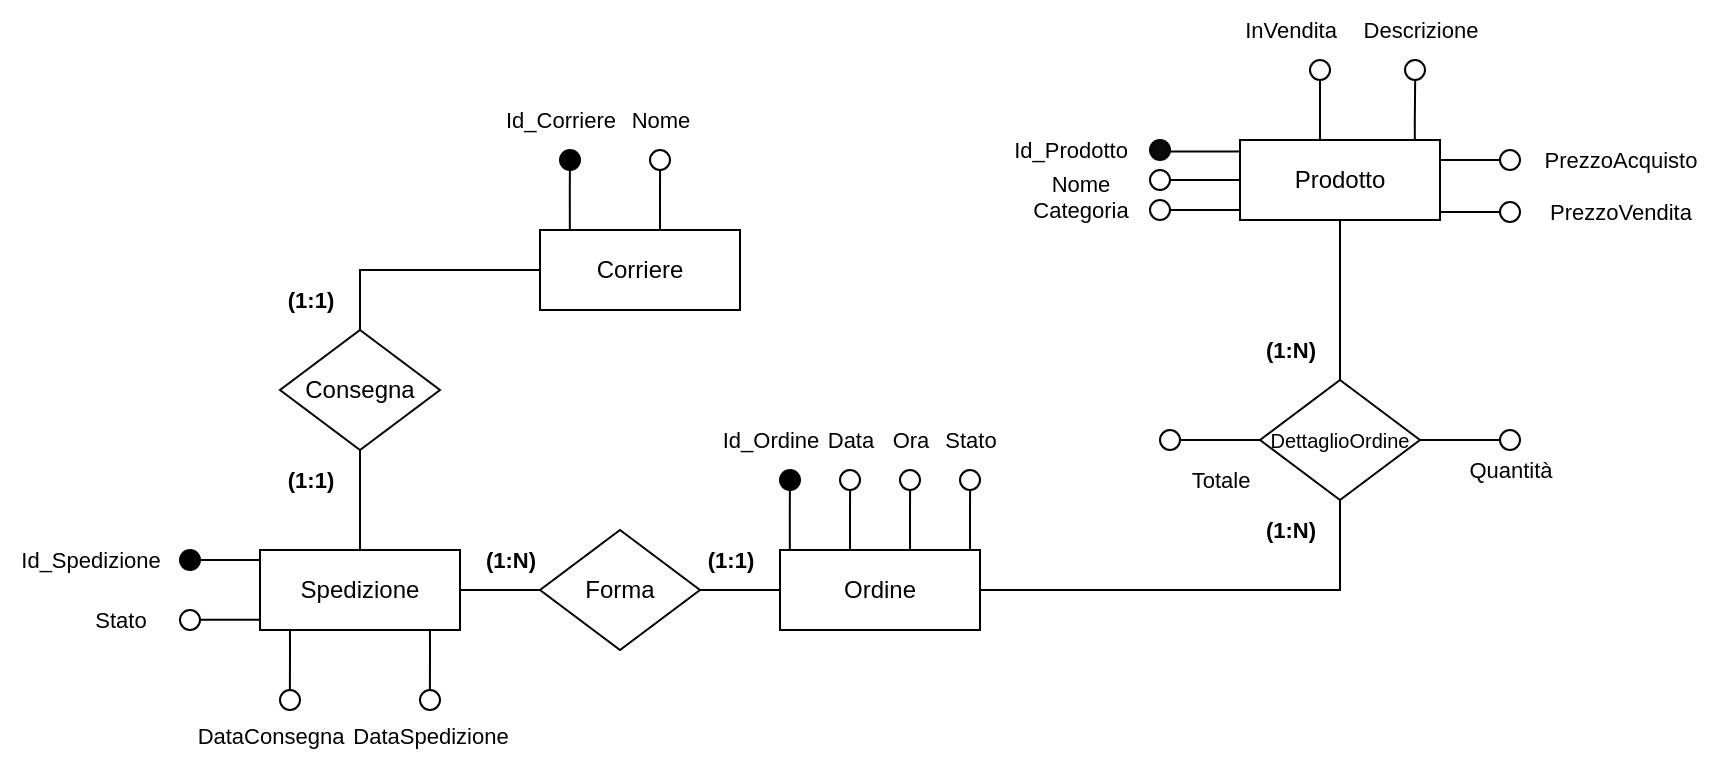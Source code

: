 <mxfile version="25.0.1">
  <diagram name="Page-1" id="EHbDZYoHjk3vQe8Ejhvv">
    <mxGraphModel dx="2882" dy="618" grid="1" gridSize="10" guides="1" tooltips="1" connect="1" arrows="1" fold="1" page="1" pageScale="1" pageWidth="850" pageHeight="1100" math="0" shadow="0">
      <root>
        <mxCell id="0" />
        <mxCell id="1" parent="0" />
        <mxCell id="3pYKi4AClHYdLQsbnEup-156" style="edgeStyle=orthogonalEdgeStyle;shape=connector;rounded=0;orthogonalLoop=1;jettySize=auto;html=1;exitX=0.25;exitY=0;exitDx=0;exitDy=0;strokeColor=default;align=center;verticalAlign=middle;fontFamily=Helvetica;fontSize=11;fontColor=default;labelBackgroundColor=default;endArrow=none;endFill=0;" parent="1" edge="1">
          <mxGeometry relative="1" as="geometry">
            <mxPoint x="-515.05" y="370" as="targetPoint" />
            <mxPoint x="-515.08" y="400" as="sourcePoint" />
            <Array as="points">
              <mxPoint x="-515.08" y="380" />
              <mxPoint x="-515.08" y="380" />
            </Array>
          </mxGeometry>
        </mxCell>
        <mxCell id="3pYKi4AClHYdLQsbnEup-157" value="" style="ellipse;whiteSpace=wrap;html=1;aspect=fixed;fontFamily=Helvetica;fontSize=11;fontColor=default;labelBackgroundColor=default;fillColor=#000000;" parent="1" vertex="1">
          <mxGeometry x="-520" y="360" width="10" height="10" as="geometry" />
        </mxCell>
        <mxCell id="3pYKi4AClHYdLQsbnEup-222" value="" style="ellipse;whiteSpace=wrap;html=1;aspect=fixed;fontFamily=Helvetica;fontSize=11;fontColor=default;labelBackgroundColor=default;" parent="1" vertex="1">
          <mxGeometry x="-490" y="360" width="10" height="10" as="geometry" />
        </mxCell>
        <mxCell id="3pYKi4AClHYdLQsbnEup-223" style="edgeStyle=orthogonalEdgeStyle;shape=connector;rounded=0;orthogonalLoop=1;jettySize=auto;html=1;exitX=0.25;exitY=0;exitDx=0;exitDy=0;strokeColor=default;align=center;verticalAlign=middle;fontFamily=Helvetica;fontSize=11;fontColor=default;labelBackgroundColor=default;endArrow=none;endFill=0;" parent="1" edge="1">
          <mxGeometry relative="1" as="geometry">
            <mxPoint x="-484.95" y="370" as="targetPoint" />
            <mxPoint x="-484.98" y="400" as="sourcePoint" />
            <Array as="points">
              <mxPoint x="-484.98" y="380" />
              <mxPoint x="-484.98" y="380" />
            </Array>
          </mxGeometry>
        </mxCell>
        <mxCell id="3pYKi4AClHYdLQsbnEup-246" style="edgeStyle=orthogonalEdgeStyle;shape=connector;rounded=0;orthogonalLoop=1;jettySize=auto;html=1;entryX=1;entryY=0.5;entryDx=0;entryDy=0;strokeColor=default;align=center;verticalAlign=middle;fontFamily=Helvetica;fontSize=11;fontColor=default;labelBackgroundColor=default;endArrow=none;endFill=0;" parent="1" source="3pYKi4AClHYdLQsbnEup-224" target="3pYKi4AClHYdLQsbnEup-228" edge="1">
          <mxGeometry relative="1" as="geometry" />
        </mxCell>
        <mxCell id="3pYKi4AClHYdLQsbnEup-326" style="edgeStyle=orthogonalEdgeStyle;shape=connector;rounded=0;orthogonalLoop=1;jettySize=auto;html=1;entryX=0.5;entryY=1;entryDx=0;entryDy=0;strokeColor=default;align=center;verticalAlign=middle;fontFamily=Helvetica;fontSize=11;fontColor=default;labelBackgroundColor=default;endArrow=none;endFill=0;" parent="1" source="3pYKi4AClHYdLQsbnEup-224" target="3pYKi4AClHYdLQsbnEup-288" edge="1">
          <mxGeometry relative="1" as="geometry" />
        </mxCell>
        <mxCell id="3pYKi4AClHYdLQsbnEup-224" value="Ordine" style="whiteSpace=wrap;html=1;align=center;" parent="1" vertex="1">
          <mxGeometry x="-520" y="400" width="100" height="40" as="geometry" />
        </mxCell>
        <mxCell id="3pYKi4AClHYdLQsbnEup-260" style="edgeStyle=orthogonalEdgeStyle;shape=connector;rounded=0;orthogonalLoop=1;jettySize=auto;html=1;strokeColor=default;align=center;verticalAlign=middle;fontFamily=Helvetica;fontSize=11;fontColor=default;labelBackgroundColor=default;endArrow=none;endFill=0;" parent="1" edge="1">
          <mxGeometry relative="1" as="geometry">
            <mxPoint x="-810" y="405" as="targetPoint" />
            <mxPoint x="-780" y="405" as="sourcePoint" />
          </mxGeometry>
        </mxCell>
        <mxCell id="3pYKi4AClHYdLQsbnEup-225" value="Spedizione" style="whiteSpace=wrap;html=1;align=center;" parent="1" vertex="1">
          <mxGeometry x="-780" y="400" width="100" height="40" as="geometry" />
        </mxCell>
        <mxCell id="3pYKi4AClHYdLQsbnEup-226" value="Corriere" style="whiteSpace=wrap;html=1;align=center;" parent="1" vertex="1">
          <mxGeometry x="-640" y="240" width="100" height="40" as="geometry" />
        </mxCell>
        <mxCell id="3pYKi4AClHYdLQsbnEup-247" style="edgeStyle=orthogonalEdgeStyle;shape=connector;rounded=0;orthogonalLoop=1;jettySize=auto;html=1;entryX=1;entryY=0.5;entryDx=0;entryDy=0;strokeColor=default;align=center;verticalAlign=middle;fontFamily=Helvetica;fontSize=11;fontColor=default;labelBackgroundColor=default;endArrow=none;endFill=0;" parent="1" source="3pYKi4AClHYdLQsbnEup-228" target="3pYKi4AClHYdLQsbnEup-225" edge="1">
          <mxGeometry relative="1" as="geometry" />
        </mxCell>
        <mxCell id="3pYKi4AClHYdLQsbnEup-228" value="Forma" style="shape=rhombus;perimeter=rhombusPerimeter;whiteSpace=wrap;html=1;align=center;" parent="1" vertex="1">
          <mxGeometry x="-640" y="390" width="80" height="60" as="geometry" />
        </mxCell>
        <mxCell id="3pYKi4AClHYdLQsbnEup-229" value="Id_Ordine" style="text;html=1;align=center;verticalAlign=middle;resizable=0;points=[];autosize=1;strokeColor=none;fillColor=none;fontFamily=Helvetica;fontSize=11;fontColor=default;labelBackgroundColor=default;" parent="1" vertex="1">
          <mxGeometry x="-560" y="330" width="70" height="30" as="geometry" />
        </mxCell>
        <mxCell id="3pYKi4AClHYdLQsbnEup-230" value="Data" style="text;html=1;align=center;verticalAlign=middle;resizable=0;points=[];autosize=1;strokeColor=none;fillColor=none;fontFamily=Helvetica;fontSize=11;fontColor=default;labelBackgroundColor=default;" parent="1" vertex="1">
          <mxGeometry x="-510" y="330" width="50" height="30" as="geometry" />
        </mxCell>
        <mxCell id="3pYKi4AClHYdLQsbnEup-235" value="Stato" style="text;html=1;align=center;verticalAlign=middle;resizable=0;points=[];autosize=1;strokeColor=none;fillColor=none;fontFamily=Helvetica;fontSize=11;fontColor=default;labelBackgroundColor=default;" parent="1" vertex="1">
          <mxGeometry x="-450" y="330" width="50" height="30" as="geometry" />
        </mxCell>
        <mxCell id="3pYKi4AClHYdLQsbnEup-236" value="" style="ellipse;whiteSpace=wrap;html=1;aspect=fixed;fontFamily=Helvetica;fontSize=11;fontColor=default;labelBackgroundColor=default;" parent="1" vertex="1">
          <mxGeometry x="-460" y="360" width="10" height="10" as="geometry" />
        </mxCell>
        <mxCell id="3pYKi4AClHYdLQsbnEup-237" style="edgeStyle=orthogonalEdgeStyle;shape=connector;rounded=0;orthogonalLoop=1;jettySize=auto;html=1;exitX=0.25;exitY=0;exitDx=0;exitDy=0;strokeColor=default;align=center;verticalAlign=middle;fontFamily=Helvetica;fontSize=11;fontColor=default;labelBackgroundColor=default;endArrow=none;endFill=0;" parent="1" edge="1">
          <mxGeometry relative="1" as="geometry">
            <mxPoint x="-454.95" y="370" as="targetPoint" />
            <mxPoint x="-454.98" y="400" as="sourcePoint" />
            <Array as="points">
              <mxPoint x="-454.98" y="380" />
              <mxPoint x="-454.98" y="380" />
            </Array>
          </mxGeometry>
        </mxCell>
        <mxCell id="3pYKi4AClHYdLQsbnEup-240" value="Ora" style="text;html=1;align=center;verticalAlign=middle;resizable=0;points=[];autosize=1;strokeColor=none;fillColor=none;fontFamily=Helvetica;fontSize=11;fontColor=default;labelBackgroundColor=default;" parent="1" vertex="1">
          <mxGeometry x="-475" y="330" width="40" height="30" as="geometry" />
        </mxCell>
        <mxCell id="3pYKi4AClHYdLQsbnEup-249" style="edgeStyle=orthogonalEdgeStyle;shape=connector;rounded=0;orthogonalLoop=1;jettySize=auto;html=1;entryX=0;entryY=0.5;entryDx=0;entryDy=0;strokeColor=default;align=center;verticalAlign=middle;fontFamily=Helvetica;fontSize=11;fontColor=default;labelBackgroundColor=default;endArrow=none;endFill=0;exitX=0.5;exitY=0;exitDx=0;exitDy=0;" parent="1" source="3pYKi4AClHYdLQsbnEup-248" target="3pYKi4AClHYdLQsbnEup-226" edge="1">
          <mxGeometry relative="1" as="geometry" />
        </mxCell>
        <mxCell id="3pYKi4AClHYdLQsbnEup-250" style="edgeStyle=orthogonalEdgeStyle;shape=connector;rounded=0;orthogonalLoop=1;jettySize=auto;html=1;exitX=0.5;exitY=1;exitDx=0;exitDy=0;entryX=0.5;entryY=0;entryDx=0;entryDy=0;strokeColor=default;align=center;verticalAlign=middle;fontFamily=Helvetica;fontSize=11;fontColor=default;labelBackgroundColor=default;endArrow=none;endFill=0;" parent="1" source="3pYKi4AClHYdLQsbnEup-248" target="3pYKi4AClHYdLQsbnEup-225" edge="1">
          <mxGeometry relative="1" as="geometry" />
        </mxCell>
        <mxCell id="3pYKi4AClHYdLQsbnEup-248" value="Consegna" style="shape=rhombus;perimeter=rhombusPerimeter;whiteSpace=wrap;html=1;align=center;" parent="1" vertex="1">
          <mxGeometry x="-770" y="290" width="80" height="60" as="geometry" />
        </mxCell>
        <mxCell id="3pYKi4AClHYdLQsbnEup-251" style="edgeStyle=orthogonalEdgeStyle;shape=connector;rounded=0;orthogonalLoop=1;jettySize=auto;html=1;exitX=0.25;exitY=0;exitDx=0;exitDy=0;strokeColor=default;align=center;verticalAlign=middle;fontFamily=Helvetica;fontSize=11;fontColor=default;labelBackgroundColor=default;endArrow=none;endFill=0;" parent="1" edge="1">
          <mxGeometry relative="1" as="geometry">
            <mxPoint x="-625.05" y="210" as="targetPoint" />
            <mxPoint x="-625.08" y="240" as="sourcePoint" />
            <Array as="points">
              <mxPoint x="-625.08" y="220" />
              <mxPoint x="-625.08" y="220" />
            </Array>
          </mxGeometry>
        </mxCell>
        <mxCell id="3pYKi4AClHYdLQsbnEup-252" value="" style="ellipse;whiteSpace=wrap;html=1;aspect=fixed;fontFamily=Helvetica;fontSize=11;fontColor=default;labelBackgroundColor=default;fillColor=#000000;" parent="1" vertex="1">
          <mxGeometry x="-630" y="200" width="10" height="10" as="geometry" />
        </mxCell>
        <mxCell id="3pYKi4AClHYdLQsbnEup-253" value="Id_Corriere" style="text;html=1;align=center;verticalAlign=middle;resizable=0;points=[];autosize=1;strokeColor=none;fillColor=none;fontFamily=Helvetica;fontSize=11;fontColor=default;labelBackgroundColor=default;" parent="1" vertex="1">
          <mxGeometry x="-670" y="170" width="80" height="30" as="geometry" />
        </mxCell>
        <mxCell id="3pYKi4AClHYdLQsbnEup-254" value="" style="ellipse;whiteSpace=wrap;html=1;aspect=fixed;fontFamily=Helvetica;fontSize=11;fontColor=default;labelBackgroundColor=default;" parent="1" vertex="1">
          <mxGeometry x="-585" y="200" width="10" height="10" as="geometry" />
        </mxCell>
        <mxCell id="3pYKi4AClHYdLQsbnEup-255" style="edgeStyle=orthogonalEdgeStyle;shape=connector;rounded=0;orthogonalLoop=1;jettySize=auto;html=1;exitX=0.25;exitY=0;exitDx=0;exitDy=0;strokeColor=default;align=center;verticalAlign=middle;fontFamily=Helvetica;fontSize=11;fontColor=default;labelBackgroundColor=default;endArrow=none;endFill=0;" parent="1" edge="1">
          <mxGeometry relative="1" as="geometry">
            <mxPoint x="-579.95" y="210" as="targetPoint" />
            <mxPoint x="-579.98" y="240" as="sourcePoint" />
            <Array as="points">
              <mxPoint x="-579.98" y="220" />
              <mxPoint x="-579.98" y="220" />
            </Array>
          </mxGeometry>
        </mxCell>
        <mxCell id="3pYKi4AClHYdLQsbnEup-256" value="Nome" style="text;html=1;align=center;verticalAlign=middle;resizable=0;points=[];autosize=1;strokeColor=none;fillColor=none;fontFamily=Helvetica;fontSize=11;fontColor=default;labelBackgroundColor=default;" parent="1" vertex="1">
          <mxGeometry x="-605" y="170" width="50" height="30" as="geometry" />
        </mxCell>
        <mxCell id="3pYKi4AClHYdLQsbnEup-257" style="edgeStyle=orthogonalEdgeStyle;shape=connector;rounded=0;orthogonalLoop=1;jettySize=auto;html=1;exitX=0.25;exitY=0;exitDx=0;exitDy=0;strokeColor=default;align=center;verticalAlign=middle;fontFamily=Helvetica;fontSize=11;fontColor=default;labelBackgroundColor=default;endArrow=none;endFill=0;" parent="1" edge="1">
          <mxGeometry relative="1" as="geometry">
            <mxPoint x="-765.02" y="440" as="targetPoint" />
            <mxPoint x="-765.05" y="470" as="sourcePoint" />
            <Array as="points">
              <mxPoint x="-765.07" y="450" />
              <mxPoint x="-765.07" y="450" />
            </Array>
          </mxGeometry>
        </mxCell>
        <mxCell id="3pYKi4AClHYdLQsbnEup-258" value="" style="ellipse;whiteSpace=wrap;html=1;aspect=fixed;fontFamily=Helvetica;fontSize=11;fontColor=default;labelBackgroundColor=default;" parent="1" vertex="1">
          <mxGeometry x="-770" y="470" width="10" height="10" as="geometry" />
        </mxCell>
        <mxCell id="3pYKi4AClHYdLQsbnEup-259" value="" style="ellipse;whiteSpace=wrap;html=1;aspect=fixed;fontFamily=Helvetica;fontSize=11;fontColor=default;labelBackgroundColor=default;fillColor=#000000;" parent="1" vertex="1">
          <mxGeometry x="-820" y="400" width="10" height="10" as="geometry" />
        </mxCell>
        <mxCell id="3pYKi4AClHYdLQsbnEup-263" style="edgeStyle=orthogonalEdgeStyle;shape=connector;rounded=0;orthogonalLoop=1;jettySize=auto;html=1;exitX=0.25;exitY=0;exitDx=0;exitDy=0;strokeColor=default;align=center;verticalAlign=middle;fontFamily=Helvetica;fontSize=11;fontColor=default;labelBackgroundColor=default;endArrow=none;endFill=0;" parent="1" edge="1">
          <mxGeometry relative="1" as="geometry">
            <mxPoint x="-695.02" y="440" as="targetPoint" />
            <mxPoint x="-695.05" y="470" as="sourcePoint" />
            <Array as="points">
              <mxPoint x="-695.07" y="450" />
              <mxPoint x="-695.07" y="450" />
            </Array>
          </mxGeometry>
        </mxCell>
        <mxCell id="3pYKi4AClHYdLQsbnEup-264" value="" style="ellipse;whiteSpace=wrap;html=1;aspect=fixed;fontFamily=Helvetica;fontSize=11;fontColor=default;labelBackgroundColor=default;" parent="1" vertex="1">
          <mxGeometry x="-700" y="470" width="10" height="10" as="geometry" />
        </mxCell>
        <mxCell id="3pYKi4AClHYdLQsbnEup-265" value="Id_Spedizione" style="text;html=1;align=center;verticalAlign=middle;resizable=0;points=[];autosize=1;strokeColor=none;fillColor=none;fontFamily=Helvetica;fontSize=11;fontColor=default;labelBackgroundColor=default;" parent="1" vertex="1">
          <mxGeometry x="-910" y="390" width="90" height="30" as="geometry" />
        </mxCell>
        <mxCell id="3pYKi4AClHYdLQsbnEup-266" value="DataConsegna" style="text;html=1;align=center;verticalAlign=middle;resizable=0;points=[];autosize=1;strokeColor=none;fillColor=none;fontFamily=Helvetica;fontSize=11;fontColor=default;labelBackgroundColor=default;" parent="1" vertex="1">
          <mxGeometry x="-825" y="478" width="100" height="30" as="geometry" />
        </mxCell>
        <mxCell id="3pYKi4AClHYdLQsbnEup-267" value="DataSpedizione" style="text;html=1;align=center;verticalAlign=middle;resizable=0;points=[];autosize=1;strokeColor=none;fillColor=none;fontFamily=Helvetica;fontSize=11;fontColor=default;labelBackgroundColor=default;" parent="1" vertex="1">
          <mxGeometry x="-745" y="478" width="100" height="30" as="geometry" />
        </mxCell>
        <mxCell id="3pYKi4AClHYdLQsbnEup-268" style="edgeStyle=orthogonalEdgeStyle;shape=connector;rounded=0;orthogonalLoop=1;jettySize=auto;html=1;strokeColor=default;align=center;verticalAlign=middle;fontFamily=Helvetica;fontSize=11;fontColor=default;labelBackgroundColor=default;endArrow=none;endFill=0;" parent="1" edge="1">
          <mxGeometry relative="1" as="geometry">
            <mxPoint x="-810" y="434.88" as="targetPoint" />
            <mxPoint x="-780" y="434.88" as="sourcePoint" />
          </mxGeometry>
        </mxCell>
        <mxCell id="3pYKi4AClHYdLQsbnEup-269" value="" style="ellipse;whiteSpace=wrap;html=1;aspect=fixed;fontFamily=Helvetica;fontSize=11;fontColor=default;labelBackgroundColor=default;" parent="1" vertex="1">
          <mxGeometry x="-820" y="430" width="10" height="10" as="geometry" />
        </mxCell>
        <mxCell id="3pYKi4AClHYdLQsbnEup-270" value="Stato" style="text;html=1;align=center;verticalAlign=middle;resizable=0;points=[];autosize=1;strokeColor=none;fillColor=none;fontFamily=Helvetica;fontSize=11;fontColor=default;labelBackgroundColor=default;" parent="1" vertex="1">
          <mxGeometry x="-875" y="420" width="50" height="30" as="geometry" />
        </mxCell>
        <mxCell id="3pYKi4AClHYdLQsbnEup-275" value="(1:1)" style="text;html=1;align=center;verticalAlign=middle;resizable=0;points=[];autosize=1;strokeColor=none;fillColor=none;fontFamily=Helvetica;fontSize=11;fontColor=default;labelBackgroundColor=default;fontStyle=1" parent="1" vertex="1">
          <mxGeometry x="-570" y="390" width="50" height="30" as="geometry" />
        </mxCell>
        <mxCell id="3pYKi4AClHYdLQsbnEup-276" value="(1:N)" style="text;html=1;align=center;verticalAlign=middle;resizable=0;points=[];autosize=1;strokeColor=none;fillColor=none;fontFamily=Helvetica;fontSize=11;fontColor=default;labelBackgroundColor=default;fontStyle=1" parent="1" vertex="1">
          <mxGeometry x="-680" y="390" width="50" height="30" as="geometry" />
        </mxCell>
        <mxCell id="3pYKi4AClHYdLQsbnEup-277" value="(1:1)" style="text;html=1;align=center;verticalAlign=middle;resizable=0;points=[];autosize=1;strokeColor=none;fillColor=none;fontFamily=Helvetica;fontSize=11;fontColor=default;labelBackgroundColor=default;fontStyle=1" parent="1" vertex="1">
          <mxGeometry x="-780" y="260" width="50" height="30" as="geometry" />
        </mxCell>
        <mxCell id="3pYKi4AClHYdLQsbnEup-278" value="(1:1)" style="text;html=1;align=center;verticalAlign=middle;resizable=0;points=[];autosize=1;strokeColor=none;fillColor=none;fontFamily=Helvetica;fontSize=11;fontColor=default;labelBackgroundColor=default;fontStyle=1" parent="1" vertex="1">
          <mxGeometry x="-780" y="350" width="50" height="30" as="geometry" />
        </mxCell>
        <mxCell id="3pYKi4AClHYdLQsbnEup-286" value="" style="ellipse;whiteSpace=wrap;html=1;aspect=fixed;fontFamily=Helvetica;fontSize=11;fontColor=default;labelBackgroundColor=default;" parent="1" vertex="1">
          <mxGeometry x="-430" y="360" width="10" height="10" as="geometry" />
        </mxCell>
        <mxCell id="3pYKi4AClHYdLQsbnEup-287" style="edgeStyle=orthogonalEdgeStyle;shape=connector;rounded=0;orthogonalLoop=1;jettySize=auto;html=1;exitX=0.25;exitY=0;exitDx=0;exitDy=0;strokeColor=default;align=center;verticalAlign=middle;fontFamily=Helvetica;fontSize=11;fontColor=default;labelBackgroundColor=default;endArrow=none;endFill=0;" parent="1" edge="1">
          <mxGeometry relative="1" as="geometry">
            <mxPoint x="-424.95" y="370" as="targetPoint" />
            <mxPoint x="-424.98" y="400" as="sourcePoint" />
            <Array as="points">
              <mxPoint x="-424.98" y="380" />
              <mxPoint x="-424.98" y="380" />
            </Array>
          </mxGeometry>
        </mxCell>
        <mxCell id="3pYKi4AClHYdLQsbnEup-330" style="edgeStyle=orthogonalEdgeStyle;shape=connector;rounded=0;orthogonalLoop=1;jettySize=auto;html=1;exitX=1;exitY=0.5;exitDx=0;exitDy=0;strokeColor=default;align=center;verticalAlign=middle;fontFamily=Helvetica;fontSize=11;fontColor=default;labelBackgroundColor=default;endArrow=none;endFill=0;entryX=0;entryY=0.5;entryDx=0;entryDy=0;" parent="1" source="3pYKi4AClHYdLQsbnEup-288" target="3pYKi4AClHYdLQsbnEup-331" edge="1">
          <mxGeometry relative="1" as="geometry">
            <mxPoint x="-170" y="370" as="targetPoint" />
          </mxGeometry>
        </mxCell>
        <mxCell id="3pYKi4AClHYdLQsbnEup-333" style="edgeStyle=orthogonalEdgeStyle;shape=connector;rounded=0;orthogonalLoop=1;jettySize=auto;html=1;entryX=0.5;entryY=1;entryDx=0;entryDy=0;strokeColor=default;align=center;verticalAlign=middle;fontFamily=Helvetica;fontSize=11;fontColor=default;labelBackgroundColor=default;endArrow=none;endFill=0;" parent="1" source="3pYKi4AClHYdLQsbnEup-288" target="3pYKi4AClHYdLQsbnEup-302" edge="1">
          <mxGeometry relative="1" as="geometry" />
        </mxCell>
        <mxCell id="iPl97-iuTuUOuG-nTpkM-3" style="edgeStyle=orthogonalEdgeStyle;rounded=0;orthogonalLoop=1;jettySize=auto;html=1;endArrow=none;endFill=0;" edge="1" parent="1" source="3pYKi4AClHYdLQsbnEup-288">
          <mxGeometry relative="1" as="geometry">
            <mxPoint x="-320" y="345" as="targetPoint" />
          </mxGeometry>
        </mxCell>
        <mxCell id="3pYKi4AClHYdLQsbnEup-288" value="&lt;font style=&quot;font-size: 10px;&quot;&gt;DettaglioOrdine&lt;/font&gt;" style="shape=rhombus;perimeter=rhombusPerimeter;whiteSpace=wrap;html=1;align=center;" parent="1" vertex="1">
          <mxGeometry x="-280" y="315" width="80" height="60" as="geometry" />
        </mxCell>
        <mxCell id="3pYKi4AClHYdLQsbnEup-291" style="edgeStyle=orthogonalEdgeStyle;shape=connector;rounded=0;orthogonalLoop=1;jettySize=auto;html=1;strokeColor=default;align=center;verticalAlign=middle;fontFamily=Helvetica;fontSize=11;fontColor=default;labelBackgroundColor=default;endArrow=none;endFill=0;" parent="1" edge="1">
          <mxGeometry relative="1" as="geometry">
            <mxPoint x="-325" y="200.74" as="targetPoint" />
            <mxPoint x="-290" y="200.74" as="sourcePoint" />
          </mxGeometry>
        </mxCell>
        <mxCell id="3pYKi4AClHYdLQsbnEup-292" style="edgeStyle=orthogonalEdgeStyle;shape=connector;rounded=0;orthogonalLoop=1;jettySize=auto;html=1;exitX=0;exitY=0.5;exitDx=0;exitDy=0;strokeColor=default;align=center;verticalAlign=middle;fontFamily=Helvetica;fontSize=11;fontColor=default;labelBackgroundColor=default;endArrow=none;endFill=0;" parent="1" edge="1">
          <mxGeometry relative="1" as="geometry">
            <mxPoint x="-325" y="215.047" as="targetPoint" />
            <mxPoint x="-290" y="215" as="sourcePoint" />
          </mxGeometry>
        </mxCell>
        <mxCell id="3pYKi4AClHYdLQsbnEup-293" style="edgeStyle=orthogonalEdgeStyle;shape=connector;rounded=0;orthogonalLoop=1;jettySize=auto;html=1;exitX=0;exitY=0.75;exitDx=0;exitDy=0;strokeColor=default;align=center;verticalAlign=middle;fontFamily=Helvetica;fontSize=11;fontColor=default;labelBackgroundColor=default;endArrow=none;endFill=0;" parent="1" edge="1">
          <mxGeometry relative="1" as="geometry">
            <mxPoint x="-325" y="230.047" as="targetPoint" />
            <mxPoint x="-290" y="230" as="sourcePoint" />
          </mxGeometry>
        </mxCell>
        <mxCell id="3pYKi4AClHYdLQsbnEup-294" style="edgeStyle=orthogonalEdgeStyle;shape=connector;rounded=0;orthogonalLoop=1;jettySize=auto;html=1;strokeColor=default;align=center;verticalAlign=middle;fontFamily=Helvetica;fontSize=11;fontColor=default;labelBackgroundColor=default;endArrow=none;endFill=0;entryX=0;entryY=0.5;entryDx=0;entryDy=0;" parent="1" target="3pYKi4AClHYdLQsbnEup-295" edge="1">
          <mxGeometry relative="1" as="geometry">
            <mxPoint x="-165" y="205" as="targetPoint" />
            <mxPoint x="-190" y="205.0" as="sourcePoint" />
          </mxGeometry>
        </mxCell>
        <mxCell id="3pYKi4AClHYdLQsbnEup-295" value="" style="ellipse;whiteSpace=wrap;html=1;aspect=fixed;fontFamily=Helvetica;fontSize=11;fontColor=default;labelBackgroundColor=default;fillColor=none;" parent="1" vertex="1">
          <mxGeometry x="-160" y="200" width="10" height="10" as="geometry" />
        </mxCell>
        <mxCell id="3pYKi4AClHYdLQsbnEup-296" value="" style="ellipse;whiteSpace=wrap;html=1;aspect=fixed;fontFamily=Helvetica;fontSize=11;fontColor=default;labelBackgroundColor=default;fillColor=#0A0A0A;" parent="1" vertex="1">
          <mxGeometry x="-335" y="195" width="10" height="10" as="geometry" />
        </mxCell>
        <mxCell id="3pYKi4AClHYdLQsbnEup-297" value="" style="ellipse;whiteSpace=wrap;html=1;aspect=fixed;fontFamily=Helvetica;fontSize=11;fontColor=default;labelBackgroundColor=default;fillColor=none;" parent="1" vertex="1">
          <mxGeometry x="-335" y="210" width="10" height="10" as="geometry" />
        </mxCell>
        <mxCell id="3pYKi4AClHYdLQsbnEup-298" value="Nome" style="text;html=1;align=center;verticalAlign=middle;resizable=0;points=[];autosize=1;strokeColor=none;fillColor=none;fontFamily=Helvetica;fontSize=11;fontColor=default;labelBackgroundColor=default;" parent="1" vertex="1">
          <mxGeometry x="-395" y="201.5" width="50" height="30" as="geometry" />
        </mxCell>
        <mxCell id="3pYKi4AClHYdLQsbnEup-299" value="" style="ellipse;whiteSpace=wrap;html=1;aspect=fixed;fontFamily=Helvetica;fontSize=11;fontColor=default;labelBackgroundColor=default;fillColor=none;" parent="1" vertex="1">
          <mxGeometry x="-335" y="225" width="10" height="10" as="geometry" />
        </mxCell>
        <mxCell id="3pYKi4AClHYdLQsbnEup-300" value="Categoria" style="text;html=1;align=center;verticalAlign=middle;resizable=0;points=[];autosize=1;strokeColor=none;fillColor=none;fontFamily=Helvetica;fontSize=11;fontColor=default;labelBackgroundColor=default;" parent="1" vertex="1">
          <mxGeometry x="-405" y="215" width="70" height="30" as="geometry" />
        </mxCell>
        <mxCell id="3pYKi4AClHYdLQsbnEup-301" value="PrezzoAcquisto" style="text;html=1;align=center;verticalAlign=middle;resizable=0;points=[];autosize=1;strokeColor=none;fillColor=none;fontFamily=Helvetica;fontSize=11;fontColor=default;labelBackgroundColor=default;" parent="1" vertex="1">
          <mxGeometry x="-150" y="190" width="100" height="30" as="geometry" />
        </mxCell>
        <mxCell id="3pYKi4AClHYdLQsbnEup-302" value="&lt;div&gt;Prodotto&lt;/div&gt;" style="whiteSpace=wrap;html=1;align=center;" parent="1" vertex="1">
          <mxGeometry x="-290" y="195" width="100" height="40" as="geometry" />
        </mxCell>
        <mxCell id="3pYKi4AClHYdLQsbnEup-303" style="edgeStyle=orthogonalEdgeStyle;shape=connector;rounded=0;orthogonalLoop=1;jettySize=auto;html=1;exitX=0.25;exitY=0;exitDx=0;exitDy=0;strokeColor=default;align=center;verticalAlign=middle;fontFamily=Helvetica;fontSize=11;fontColor=default;labelBackgroundColor=default;endArrow=none;endFill=0;" parent="1" edge="1">
          <mxGeometry relative="1" as="geometry">
            <mxPoint x="-202.41" y="165" as="targetPoint" />
            <mxPoint x="-202.58" y="195" as="sourcePoint" />
            <Array as="points">
              <mxPoint x="-202.41" y="185" />
              <mxPoint x="-202.41" y="185" />
            </Array>
          </mxGeometry>
        </mxCell>
        <mxCell id="3pYKi4AClHYdLQsbnEup-304" value="Descrizione" style="text;html=1;align=center;verticalAlign=middle;resizable=0;points=[];autosize=1;strokeColor=none;fillColor=none;fontFamily=Helvetica;fontSize=11;fontColor=default;labelBackgroundColor=default;" parent="1" vertex="1">
          <mxGeometry x="-240" y="125" width="80" height="30" as="geometry" />
        </mxCell>
        <mxCell id="3pYKi4AClHYdLQsbnEup-305" value="" style="ellipse;whiteSpace=wrap;html=1;aspect=fixed;fontFamily=Helvetica;fontSize=11;fontColor=default;labelBackgroundColor=default;fillColor=none;" parent="1" vertex="1">
          <mxGeometry x="-207.5" y="155" width="10" height="10" as="geometry" />
        </mxCell>
        <mxCell id="3pYKi4AClHYdLQsbnEup-306" style="edgeStyle=orthogonalEdgeStyle;shape=connector;rounded=0;orthogonalLoop=1;jettySize=auto;html=1;strokeColor=default;align=center;verticalAlign=middle;fontFamily=Helvetica;fontSize=11;fontColor=default;labelBackgroundColor=default;endArrow=none;endFill=0;entryX=0;entryY=0.5;entryDx=0;entryDy=0;" parent="1" target="3pYKi4AClHYdLQsbnEup-307" edge="1">
          <mxGeometry relative="1" as="geometry">
            <mxPoint x="-165" y="231" as="targetPoint" />
            <mxPoint x="-190" y="231.0" as="sourcePoint" />
          </mxGeometry>
        </mxCell>
        <mxCell id="3pYKi4AClHYdLQsbnEup-307" value="" style="ellipse;whiteSpace=wrap;html=1;aspect=fixed;fontFamily=Helvetica;fontSize=11;fontColor=default;labelBackgroundColor=default;fillColor=none;" parent="1" vertex="1">
          <mxGeometry x="-160" y="226" width="10" height="10" as="geometry" />
        </mxCell>
        <mxCell id="3pYKi4AClHYdLQsbnEup-308" value="PrezzoVendita" style="text;html=1;align=center;verticalAlign=middle;resizable=0;points=[];autosize=1;strokeColor=none;fillColor=none;fontFamily=Helvetica;fontSize=11;fontColor=default;labelBackgroundColor=default;" parent="1" vertex="1">
          <mxGeometry x="-145" y="216" width="90" height="30" as="geometry" />
        </mxCell>
        <mxCell id="3pYKi4AClHYdLQsbnEup-309" style="edgeStyle=orthogonalEdgeStyle;shape=connector;rounded=0;orthogonalLoop=1;jettySize=auto;html=1;exitX=0.5;exitY=0;exitDx=0;exitDy=0;strokeColor=default;align=center;verticalAlign=middle;fontFamily=Helvetica;fontSize=11;fontColor=default;labelBackgroundColor=default;endArrow=none;endFill=0;" parent="1" edge="1">
          <mxGeometry relative="1" as="geometry">
            <mxPoint x="-250" y="165" as="targetPoint" />
            <mxPoint x="-250" y="195" as="sourcePoint" />
          </mxGeometry>
        </mxCell>
        <mxCell id="3pYKi4AClHYdLQsbnEup-310" value="" style="ellipse;whiteSpace=wrap;html=1;aspect=fixed;fontFamily=Helvetica;fontSize=11;fontColor=default;labelBackgroundColor=default;fillColor=none;" parent="1" vertex="1">
          <mxGeometry x="-255" y="155" width="10" height="10" as="geometry" />
        </mxCell>
        <mxCell id="3pYKi4AClHYdLQsbnEup-311" value="InVendita" style="text;html=1;align=center;verticalAlign=middle;resizable=0;points=[];autosize=1;strokeColor=none;fillColor=none;fontFamily=Helvetica;fontSize=11;fontColor=default;labelBackgroundColor=default;" parent="1" vertex="1">
          <mxGeometry x="-300" y="125" width="70" height="30" as="geometry" />
        </mxCell>
        <mxCell id="3pYKi4AClHYdLQsbnEup-316" value="Id_Prodotto" style="text;html=1;align=center;verticalAlign=middle;resizable=0;points=[];autosize=1;strokeColor=none;fillColor=none;fontFamily=Helvetica;fontSize=11;fontColor=default;labelBackgroundColor=default;" parent="1" vertex="1">
          <mxGeometry x="-415" y="185" width="80" height="30" as="geometry" />
        </mxCell>
        <mxCell id="3pYKi4AClHYdLQsbnEup-321" value="(1:N)" style="text;html=1;align=center;verticalAlign=middle;resizable=0;points=[];autosize=1;strokeColor=none;fillColor=none;fontFamily=Helvetica;fontSize=11;fontColor=default;labelBackgroundColor=default;fontStyle=1" parent="1" vertex="1">
          <mxGeometry x="-290" y="375" width="50" height="30" as="geometry" />
        </mxCell>
        <mxCell id="3pYKi4AClHYdLQsbnEup-328" value="(1:N)" style="text;html=1;align=center;verticalAlign=middle;resizable=0;points=[];autosize=1;strokeColor=none;fillColor=none;fontFamily=Helvetica;fontSize=11;fontColor=default;labelBackgroundColor=default;fontStyle=1" parent="1" vertex="1">
          <mxGeometry x="-290" y="285" width="50" height="30" as="geometry" />
        </mxCell>
        <mxCell id="3pYKi4AClHYdLQsbnEup-331" value="" style="ellipse;whiteSpace=wrap;html=1;aspect=fixed;fontFamily=Helvetica;fontSize=11;fontColor=default;labelBackgroundColor=default;fillColor=none;" parent="1" vertex="1">
          <mxGeometry x="-160" y="340" width="10" height="10" as="geometry" />
        </mxCell>
        <mxCell id="3pYKi4AClHYdLQsbnEup-332" value="Quantità" style="text;html=1;align=center;verticalAlign=middle;resizable=0;points=[];autosize=1;strokeColor=none;fillColor=none;fontFamily=Helvetica;fontSize=11;fontColor=default;labelBackgroundColor=default;" parent="1" vertex="1">
          <mxGeometry x="-190" y="345" width="70" height="30" as="geometry" />
        </mxCell>
        <mxCell id="3pYKi4AClHYdLQsbnEup-335" value="Totale" style="text;html=1;align=center;verticalAlign=middle;resizable=0;points=[];autosize=1;strokeColor=none;fillColor=none;fontFamily=Helvetica;fontSize=11;fontColor=default;labelBackgroundColor=default;" parent="1" vertex="1">
          <mxGeometry x="-325" y="350" width="50" height="30" as="geometry" />
        </mxCell>
        <mxCell id="iPl97-iuTuUOuG-nTpkM-4" value="" style="ellipse;whiteSpace=wrap;html=1;aspect=fixed;fontFamily=Helvetica;fontSize=11;fontColor=default;labelBackgroundColor=default;fillColor=none;" vertex="1" parent="1">
          <mxGeometry x="-330" y="340" width="10" height="10" as="geometry" />
        </mxCell>
      </root>
    </mxGraphModel>
  </diagram>
</mxfile>
